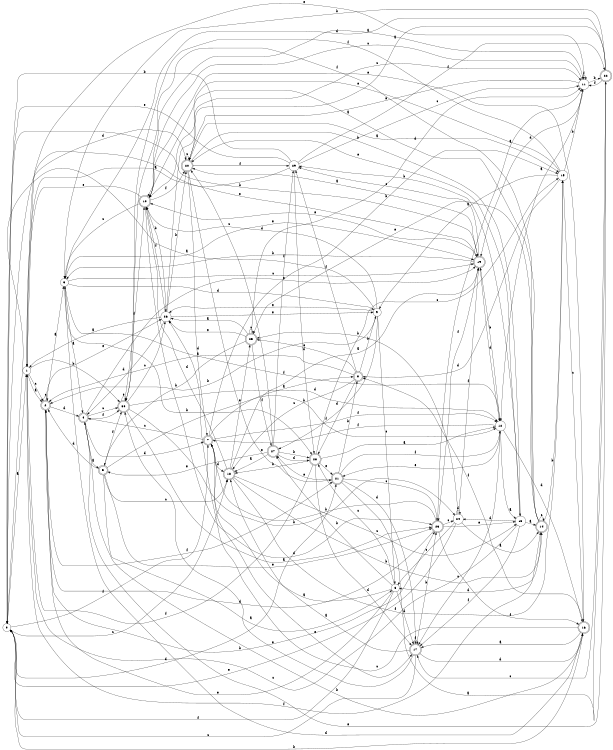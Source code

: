 digraph n25_6 {
__start0 [label="" shape="none"];

rankdir=LR;
size="8,5";

s0 [style="filled", color="black", fillcolor="white" shape="circle", label="0"];
s1 [style="filled", color="black", fillcolor="white" shape="circle", label="1"];
s2 [style="rounded,filled", color="black", fillcolor="white" shape="doublecircle", label="2"];
s3 [style="filled", color="black", fillcolor="white" shape="circle", label="3"];
s4 [style="rounded,filled", color="black", fillcolor="white" shape="doublecircle", label="4"];
s5 [style="rounded,filled", color="black", fillcolor="white" shape="doublecircle", label="5"];
s6 [style="filled", color="black", fillcolor="white" shape="circle", label="6"];
s7 [style="rounded,filled", color="black", fillcolor="white" shape="doublecircle", label="7"];
s8 [style="rounded,filled", color="black", fillcolor="white" shape="doublecircle", label="8"];
s9 [style="filled", color="black", fillcolor="white" shape="circle", label="9"];
s10 [style="rounded,filled", color="black", fillcolor="white" shape="doublecircle", label="10"];
s11 [style="filled", color="black", fillcolor="white" shape="circle", label="11"];
s12 [style="filled", color="black", fillcolor="white" shape="circle", label="12"];
s13 [style="filled", color="black", fillcolor="white" shape="circle", label="13"];
s14 [style="rounded,filled", color="black", fillcolor="white" shape="doublecircle", label="14"];
s15 [style="filled", color="black", fillcolor="white" shape="circle", label="15"];
s16 [style="rounded,filled", color="black", fillcolor="white" shape="doublecircle", label="16"];
s17 [style="rounded,filled", color="black", fillcolor="white" shape="doublecircle", label="17"];
s18 [style="rounded,filled", color="black", fillcolor="white" shape="doublecircle", label="18"];
s19 [style="rounded,filled", color="black", fillcolor="white" shape="doublecircle", label="19"];
s20 [style="rounded,filled", color="black", fillcolor="white" shape="doublecircle", label="20"];
s21 [style="rounded,filled", color="black", fillcolor="white" shape="doublecircle", label="21"];
s22 [style="rounded,filled", color="black", fillcolor="white" shape="doublecircle", label="22"];
s23 [style="rounded,filled", color="black", fillcolor="white" shape="doublecircle", label="23"];
s24 [style="filled", color="black", fillcolor="white" shape="circle", label="24"];
s25 [style="rounded,filled", color="black", fillcolor="white" shape="doublecircle", label="25"];
s26 [style="filled", color="black", fillcolor="white" shape="circle", label="26"];
s27 [style="rounded,filled", color="black", fillcolor="white" shape="doublecircle", label="27"];
s28 [style="rounded,filled", color="black", fillcolor="white" shape="doublecircle", label="28"];
s29 [style="filled", color="black", fillcolor="white" shape="circle", label="29"];
s30 [style="rounded,filled", color="black", fillcolor="white" shape="doublecircle", label="30"];
s0 -> s1 [label="a"];
s0 -> s19 [label="b"];
s0 -> s18 [label="c"];
s0 -> s21 [label="d"];
s0 -> s19 [label="e"];
s0 -> s7 [label="f"];
s1 -> s2 [label="a"];
s1 -> s30 [label="b"];
s1 -> s2 [label="c"];
s1 -> s20 [label="d"];
s1 -> s11 [label="e"];
s1 -> s14 [label="f"];
s2 -> s3 [label="a"];
s2 -> s23 [label="b"];
s2 -> s2 [label="c"];
s2 -> s4 [label="d"];
s2 -> s26 [label="e"];
s2 -> s21 [label="f"];
s3 -> s4 [label="a"];
s3 -> s28 [label="b"];
s3 -> s19 [label="c"];
s3 -> s9 [label="d"];
s3 -> s19 [label="e"];
s3 -> s12 [label="f"];
s4 -> s5 [label="a"];
s4 -> s16 [label="b"];
s4 -> s30 [label="c"];
s4 -> s7 [label="d"];
s4 -> s19 [label="e"];
s4 -> s30 [label="f"];
s5 -> s6 [label="a"];
s5 -> s12 [label="b"];
s5 -> s18 [label="c"];
s5 -> s2 [label="d"];
s5 -> s23 [label="e"];
s5 -> s30 [label="f"];
s6 -> s7 [label="a"];
s6 -> s27 [label="b"];
s6 -> s28 [label="c"];
s6 -> s17 [label="d"];
s6 -> s2 [label="e"];
s6 -> s0 [label="f"];
s7 -> s8 [label="a"];
s7 -> s15 [label="b"];
s7 -> s4 [label="c"];
s7 -> s18 [label="d"];
s7 -> s17 [label="e"];
s7 -> s12 [label="f"];
s8 -> s2 [label="a"];
s8 -> s9 [label="b"];
s8 -> s18 [label="c"];
s8 -> s28 [label="d"];
s8 -> s25 [label="e"];
s8 -> s29 [label="f"];
s9 -> s0 [label="a"];
s9 -> s2 [label="b"];
s9 -> s6 [label="c"];
s9 -> s10 [label="d"];
s9 -> s26 [label="e"];
s9 -> s27 [label="f"];
s10 -> s11 [label="a"];
s10 -> s26 [label="b"];
s10 -> s3 [label="c"];
s10 -> s23 [label="d"];
s10 -> s1 [label="e"];
s10 -> s20 [label="f"];
s11 -> s12 [label="a"];
s11 -> s22 [label="b"];
s11 -> s10 [label="c"];
s11 -> s19 [label="d"];
s11 -> s20 [label="e"];
s11 -> s11 [label="f"];
s12 -> s13 [label="a"];
s12 -> s19 [label="b"];
s12 -> s17 [label="c"];
s12 -> s16 [label="d"];
s12 -> s21 [label="e"];
s12 -> s7 [label="f"];
s13 -> s14 [label="a"];
s13 -> s29 [label="b"];
s13 -> s1 [label="c"];
s13 -> s24 [label="d"];
s13 -> s20 [label="e"];
s13 -> s17 [label="f"];
s14 -> s10 [label="a"];
s14 -> s15 [label="b"];
s14 -> s14 [label="c"];
s14 -> s6 [label="d"];
s14 -> s25 [label="e"];
s14 -> s30 [label="f"];
s15 -> s9 [label="a"];
s15 -> s11 [label="b"];
s15 -> s16 [label="c"];
s15 -> s8 [label="d"];
s15 -> s10 [label="e"];
s15 -> s30 [label="f"];
s16 -> s17 [label="a"];
s16 -> s0 [label="b"];
s16 -> s26 [label="c"];
s16 -> s3 [label="d"];
s16 -> s10 [label="e"];
s16 -> s8 [label="f"];
s17 -> s18 [label="a"];
s17 -> s23 [label="b"];
s17 -> s0 [label="c"];
s17 -> s16 [label="d"];
s17 -> s30 [label="e"];
s17 -> s17 [label="f"];
s18 -> s19 [label="a"];
s18 -> s14 [label="b"];
s18 -> s13 [label="c"];
s18 -> s10 [label="d"];
s18 -> s25 [label="e"];
s18 -> s15 [label="f"];
s19 -> s20 [label="a"];
s19 -> s3 [label="b"];
s19 -> s29 [label="c"];
s19 -> s12 [label="d"];
s19 -> s10 [label="e"];
s19 -> s23 [label="f"];
s20 -> s15 [label="a"];
s20 -> s13 [label="b"];
s20 -> s20 [label="c"];
s20 -> s7 [label="d"];
s20 -> s21 [label="e"];
s20 -> s29 [label="f"];
s21 -> s22 [label="a"];
s21 -> s8 [label="b"];
s21 -> s23 [label="c"];
s21 -> s17 [label="d"];
s21 -> s27 [label="e"];
s21 -> s12 [label="f"];
s22 -> s20 [label="a"];
s22 -> s3 [label="b"];
s22 -> s17 [label="c"];
s22 -> s3 [label="d"];
s22 -> s4 [label="e"];
s22 -> s11 [label="f"];
s23 -> s11 [label="a"];
s23 -> s7 [label="b"];
s23 -> s24 [label="c"];
s23 -> s2 [label="d"];
s23 -> s13 [label="e"];
s23 -> s16 [label="f"];
s24 -> s14 [label="a"];
s24 -> s25 [label="b"];
s24 -> s6 [label="c"];
s24 -> s24 [label="d"];
s24 -> s0 [label="e"];
s24 -> s19 [label="f"];
s25 -> s26 [label="a"];
s25 -> s5 [label="b"];
s25 -> s25 [label="c"];
s25 -> s11 [label="d"];
s25 -> s26 [label="e"];
s25 -> s27 [label="f"];
s26 -> s1 [label="a"];
s26 -> s20 [label="b"];
s26 -> s11 [label="c"];
s26 -> s4 [label="d"];
s26 -> s9 [label="e"];
s26 -> s10 [label="f"];
s27 -> s18 [label="a"];
s27 -> s28 [label="b"];
s27 -> s20 [label="c"];
s27 -> s28 [label="d"];
s27 -> s5 [label="e"];
s27 -> s29 [label="f"];
s28 -> s12 [label="a"];
s28 -> s18 [label="b"];
s28 -> s15 [label="c"];
s28 -> s17 [label="d"];
s28 -> s21 [label="e"];
s28 -> s1 [label="f"];
s29 -> s1 [label="a"];
s29 -> s0 [label="b"];
s29 -> s11 [label="c"];
s29 -> s28 [label="d"];
s29 -> s0 [label="e"];
s29 -> s22 [label="f"];
s30 -> s23 [label="a"];
s30 -> s24 [label="b"];
s30 -> s26 [label="c"];
s30 -> s12 [label="d"];
s30 -> s30 [label="e"];
s30 -> s10 [label="f"];

}